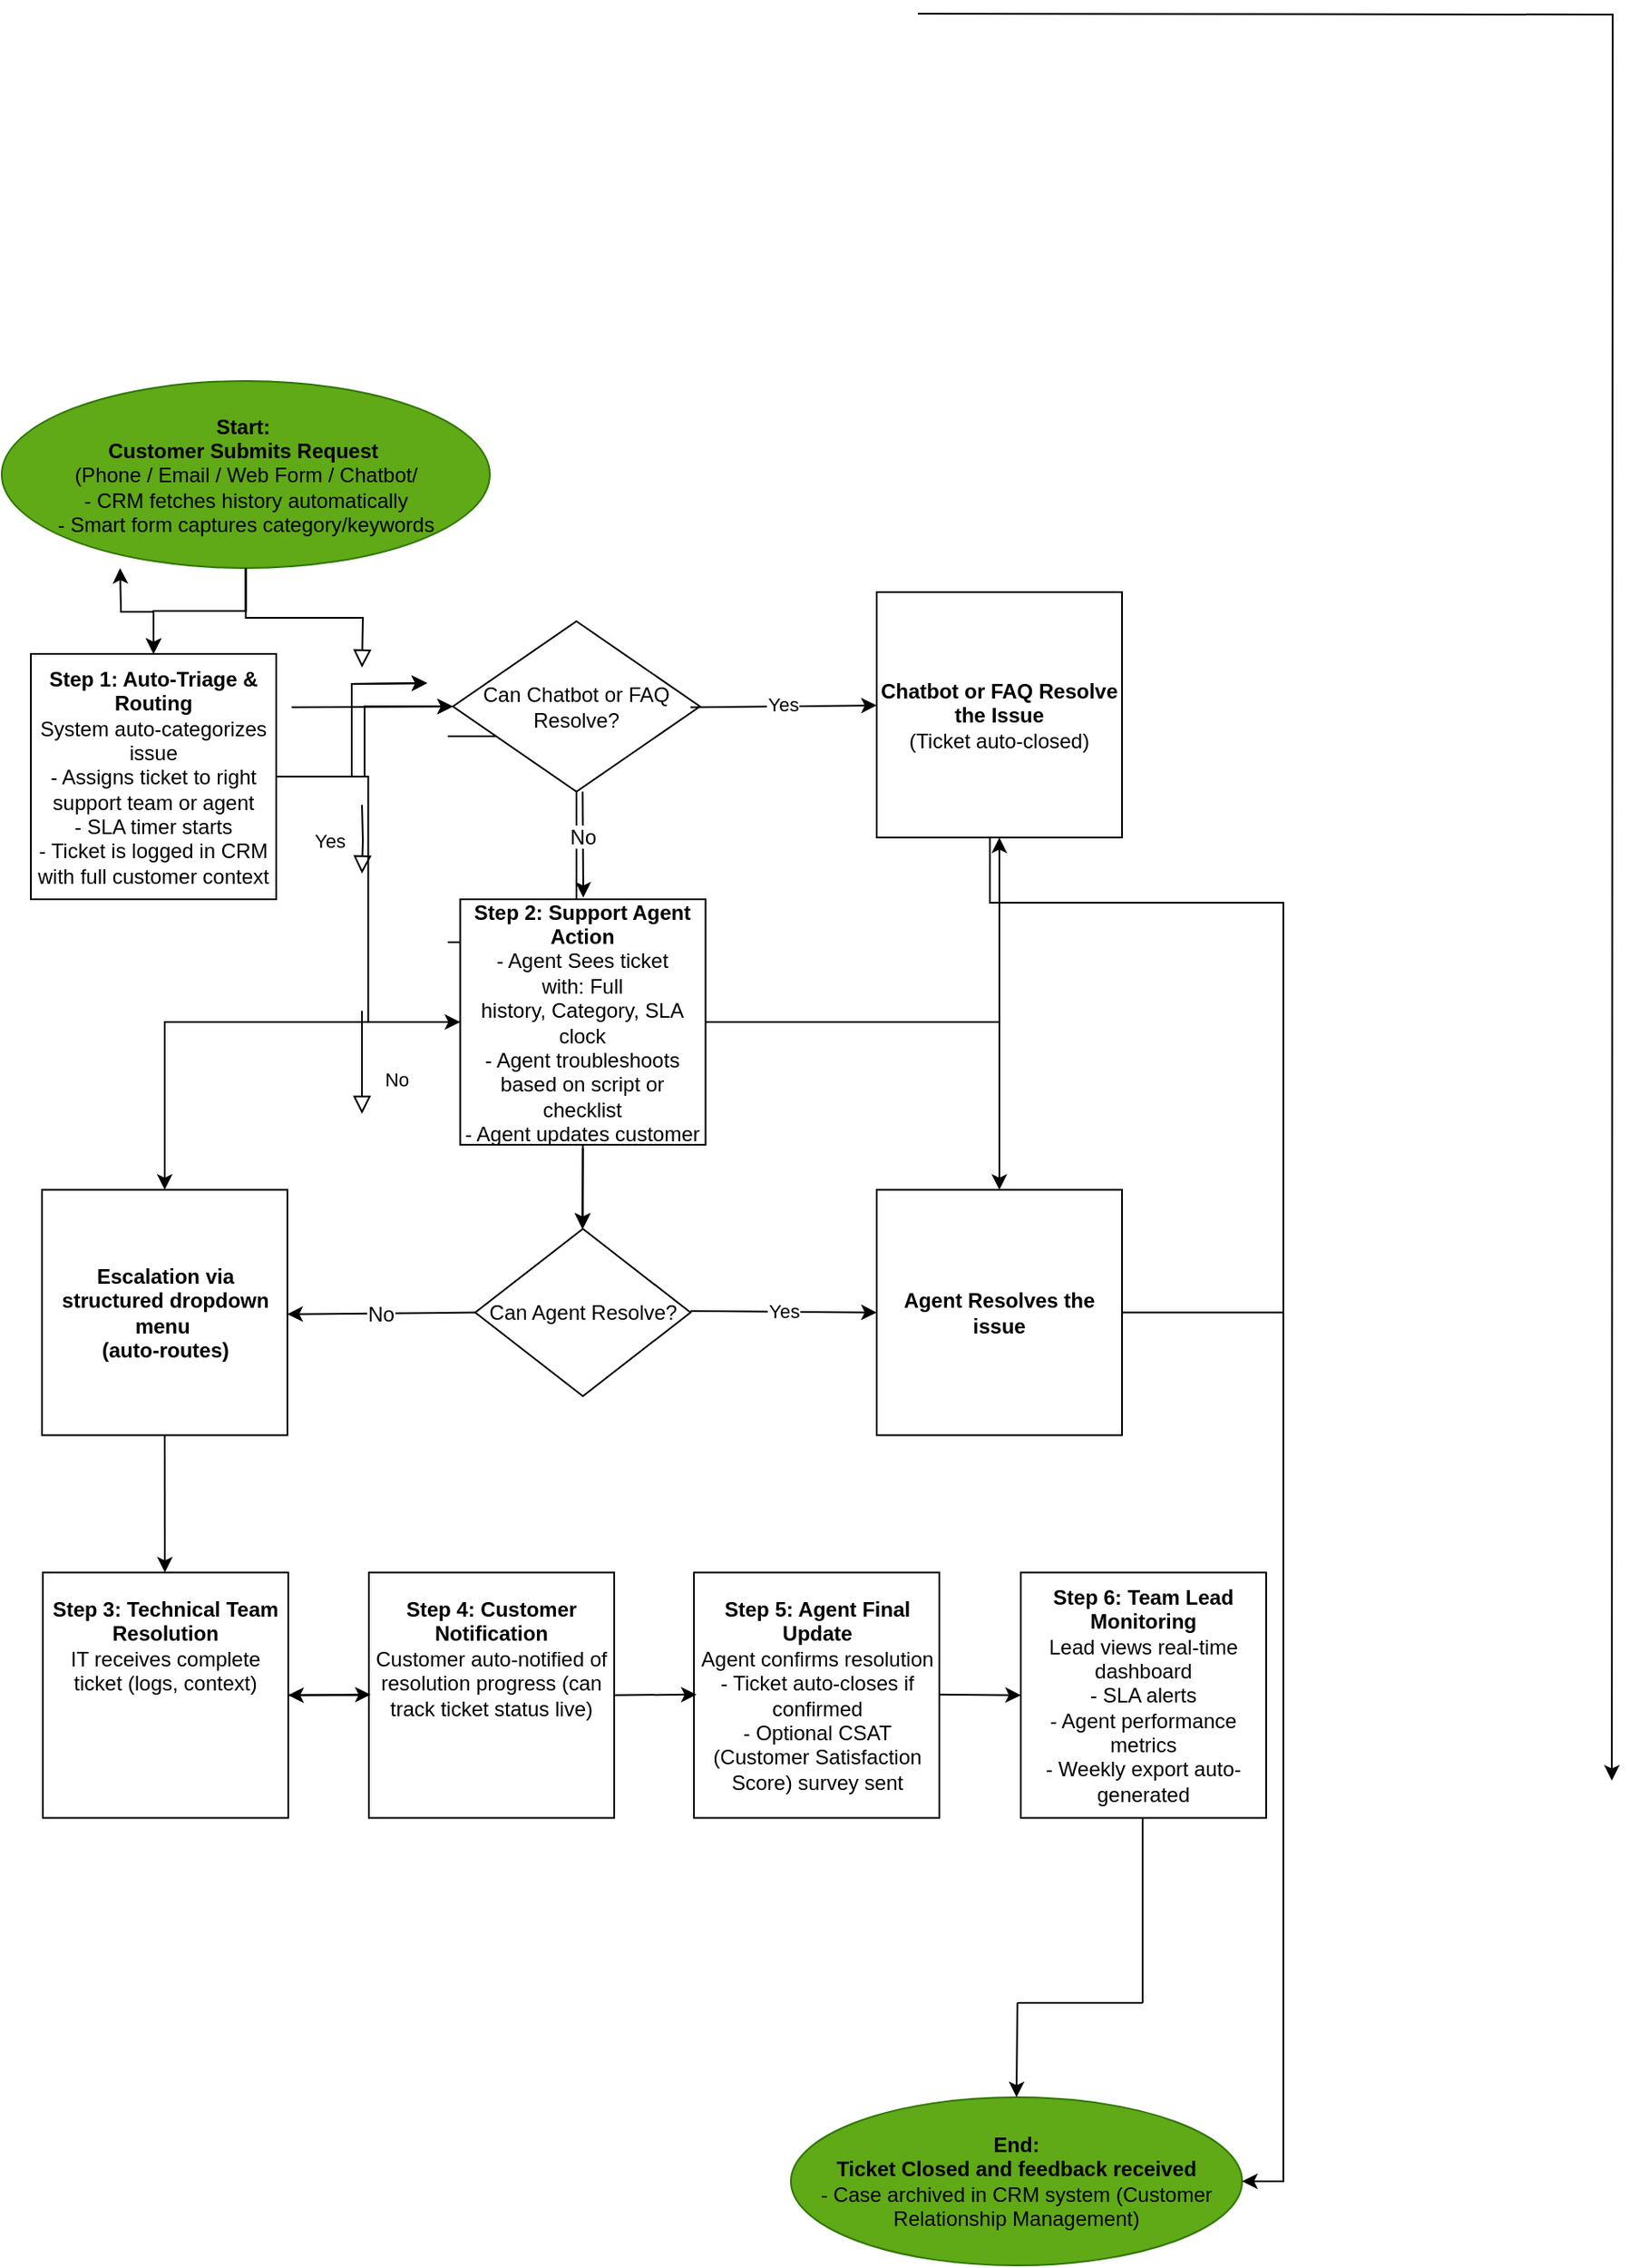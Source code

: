 <mxfile version="26.2.2">
  <diagram id="C5RBs43oDa-KdzZeNtuy" name="Page-1">
    <mxGraphModel dx="702" dy="1636" grid="0" gridSize="10" guides="1" tooltips="1" connect="1" arrows="1" fold="1" page="1" pageScale="1" pageWidth="827" pageHeight="1169" background="light-dark(#FFFFFF,#FFFFFF)" math="0" shadow="0">
      <root>
        <mxCell id="WIyWlLk6GJQsqaUBKTNV-0" />
        <mxCell id="WIyWlLk6GJQsqaUBKTNV-1" parent="WIyWlLk6GJQsqaUBKTNV-0" />
        <mxCell id="WIyWlLk6GJQsqaUBKTNV-2" value="" style="rounded=0;html=1;jettySize=auto;orthogonalLoop=1;fontSize=11;endArrow=block;endFill=0;endSize=8;strokeWidth=1;shadow=0;labelBackgroundColor=none;edgeStyle=orthogonalEdgeStyle;" parent="WIyWlLk6GJQsqaUBKTNV-1" source="WIyWlLk6GJQsqaUBKTNV-3" edge="1">
          <mxGeometry relative="1" as="geometry">
            <mxPoint x="220" y="170" as="targetPoint" />
          </mxGeometry>
        </mxCell>
        <mxCell id="7K-nZcVo6uftYdNp-nMB-1" value="" style="edgeStyle=orthogonalEdgeStyle;rounded=0;orthogonalLoop=1;jettySize=auto;html=1;" parent="WIyWlLk6GJQsqaUBKTNV-1" source="7K-nZcVo6uftYdNp-nMB-2" edge="1">
          <mxGeometry relative="1" as="geometry">
            <mxPoint x="79" y="112" as="targetPoint" />
          </mxGeometry>
        </mxCell>
        <mxCell id="WEMQxl2kdTXxtGkMckH2-0" value="" style="edgeStyle=orthogonalEdgeStyle;rounded=0;orthogonalLoop=1;jettySize=auto;html=1;" parent="WIyWlLk6GJQsqaUBKTNV-1" source="WIyWlLk6GJQsqaUBKTNV-3" target="7K-nZcVo6uftYdNp-nMB-2" edge="1">
          <mxGeometry relative="1" as="geometry" />
        </mxCell>
        <mxCell id="WEMQxl2kdTXxtGkMckH2-51" value="" style="edgeStyle=orthogonalEdgeStyle;rounded=0;orthogonalLoop=1;jettySize=auto;html=1;" parent="WIyWlLk6GJQsqaUBKTNV-1" edge="1">
          <mxGeometry relative="1" as="geometry">
            <mxPoint x="544" y="-211" as="sourcePoint" />
            <mxPoint x="948.5" y="818.5" as="targetPoint" />
          </mxGeometry>
        </mxCell>
        <mxCell id="WIyWlLk6GJQsqaUBKTNV-3" value="&lt;div&gt;&lt;font color=&quot;#000000&quot;&gt;&lt;b&gt;Start:&amp;nbsp;&lt;/b&gt;&lt;/font&gt;&lt;/div&gt;&lt;font style=&quot;color: rgb(0, 0, 0);&quot;&gt;&lt;b&gt;Customer Submits Request&amp;nbsp;&lt;/b&gt;&lt;/font&gt;&lt;div&gt;&lt;font style=&quot;color: rgb(0, 0, 0);&quot;&gt;(Phone / Email / Web Form / Chatbot/&lt;/font&gt;&lt;/div&gt;&lt;div&gt;&lt;font style=&quot;color: rgb(0, 0, 0);&quot;&gt;- CRM fetches history automatically&lt;/font&gt;&lt;/div&gt;&lt;div&gt;&lt;font style=&quot;color: rgb(0, 0, 0);&quot;&gt;- Smart form captures category/keywords&lt;/font&gt;&lt;/div&gt;" style="ellipse;whiteSpace=wrap;html=1;fontSize=12;glass=0;strokeWidth=1;shadow=0;fillColor=light-dark(#60A917,#CCFFCC);fontColor=#000000;strokeColor=light-dark(#2D7600,#000000);fillStyle=auto;" parent="WIyWlLk6GJQsqaUBKTNV-1" vertex="1">
          <mxGeometry x="10" y="3" width="284.5" height="109" as="geometry" />
        </mxCell>
        <mxCell id="WIyWlLk6GJQsqaUBKTNV-4" value="Yes" style="rounded=0;html=1;jettySize=auto;orthogonalLoop=1;fontSize=11;endArrow=block;endFill=0;endSize=8;strokeWidth=1;shadow=0;labelBackgroundColor=none;edgeStyle=orthogonalEdgeStyle;" parent="WIyWlLk6GJQsqaUBKTNV-1" edge="1">
          <mxGeometry y="20" relative="1" as="geometry">
            <mxPoint as="offset" />
            <mxPoint x="220" y="250" as="sourcePoint" />
            <mxPoint x="220" y="290" as="targetPoint" />
          </mxGeometry>
        </mxCell>
        <mxCell id="WIyWlLk6GJQsqaUBKTNV-5" value="No" style="edgeStyle=orthogonalEdgeStyle;rounded=0;html=1;jettySize=auto;orthogonalLoop=1;fontSize=11;endArrow=block;endFill=0;endSize=8;strokeWidth=1;shadow=0;labelBackgroundColor=none;" parent="WIyWlLk6GJQsqaUBKTNV-1" edge="1">
          <mxGeometry y="10" relative="1" as="geometry">
            <mxPoint as="offset" />
            <mxPoint x="270" y="210" as="sourcePoint" />
            <mxPoint x="320" y="210" as="targetPoint" />
          </mxGeometry>
        </mxCell>
        <mxCell id="WIyWlLk6GJQsqaUBKTNV-8" value="No" style="rounded=0;html=1;jettySize=auto;orthogonalLoop=1;fontSize=11;endArrow=block;endFill=0;endSize=8;strokeWidth=1;shadow=0;labelBackgroundColor=none;edgeStyle=orthogonalEdgeStyle;" parent="WIyWlLk6GJQsqaUBKTNV-1" edge="1">
          <mxGeometry x="0.333" y="20" relative="1" as="geometry">
            <mxPoint as="offset" />
            <mxPoint x="220" y="370" as="sourcePoint" />
            <mxPoint x="220" y="430" as="targetPoint" />
          </mxGeometry>
        </mxCell>
        <mxCell id="WIyWlLk6GJQsqaUBKTNV-9" value="Yes" style="edgeStyle=orthogonalEdgeStyle;rounded=0;html=1;jettySize=auto;orthogonalLoop=1;fontSize=11;endArrow=block;endFill=0;endSize=8;strokeWidth=1;shadow=0;labelBackgroundColor=none;" parent="WIyWlLk6GJQsqaUBKTNV-1" edge="1">
          <mxGeometry y="10" relative="1" as="geometry">
            <mxPoint as="offset" />
            <mxPoint x="270" y="330" as="sourcePoint" />
            <mxPoint x="320" y="330" as="targetPoint" />
          </mxGeometry>
        </mxCell>
        <mxCell id="7K-nZcVo6uftYdNp-nMB-3" value="" style="edgeStyle=orthogonalEdgeStyle;rounded=0;orthogonalLoop=1;jettySize=auto;html=1;strokeColor=#000000;" parent="WIyWlLk6GJQsqaUBKTNV-1" source="WIyWlLk6GJQsqaUBKTNV-3" target="7K-nZcVo6uftYdNp-nMB-2" edge="1">
          <mxGeometry relative="1" as="geometry">
            <mxPoint x="79" y="42" as="sourcePoint" />
            <mxPoint x="79" y="112" as="targetPoint" />
          </mxGeometry>
        </mxCell>
        <mxCell id="7K-nZcVo6uftYdNp-nMB-7" value="" style="edgeStyle=orthogonalEdgeStyle;rounded=0;orthogonalLoop=1;jettySize=auto;html=1;" parent="WIyWlLk6GJQsqaUBKTNV-1" source="7K-nZcVo6uftYdNp-nMB-2" edge="1">
          <mxGeometry relative="1" as="geometry">
            <mxPoint x="258" y="179" as="targetPoint" />
          </mxGeometry>
        </mxCell>
        <mxCell id="7K-nZcVo6uftYdNp-nMB-9" value="" style="edgeStyle=orthogonalEdgeStyle;rounded=0;orthogonalLoop=1;jettySize=auto;html=1;" parent="WIyWlLk6GJQsqaUBKTNV-1" source="7K-nZcVo6uftYdNp-nMB-2" edge="1">
          <mxGeometry relative="1" as="geometry">
            <mxPoint x="258" y="179" as="targetPoint" />
          </mxGeometry>
        </mxCell>
        <mxCell id="WEMQxl2kdTXxtGkMckH2-5" value="" style="edgeStyle=orthogonalEdgeStyle;rounded=0;orthogonalLoop=1;jettySize=auto;html=1;" parent="WIyWlLk6GJQsqaUBKTNV-1" source="7K-nZcVo6uftYdNp-nMB-2" target="WEMQxl2kdTXxtGkMckH2-4" edge="1">
          <mxGeometry relative="1" as="geometry" />
        </mxCell>
        <mxCell id="WEMQxl2kdTXxtGkMckH2-8" value="" style="edgeStyle=orthogonalEdgeStyle;rounded=0;orthogonalLoop=1;jettySize=auto;html=1;" parent="WIyWlLk6GJQsqaUBKTNV-1" source="7K-nZcVo6uftYdNp-nMB-2" target="WEMQxl2kdTXxtGkMckH2-7" edge="1">
          <mxGeometry relative="1" as="geometry" />
        </mxCell>
        <mxCell id="7K-nZcVo6uftYdNp-nMB-2" value="&lt;div&gt;&lt;font style=&quot;color: rgb(0, 0, 0);&quot;&gt;&lt;b&gt;Step 1: Auto-Triage &amp;amp; Routing&lt;/b&gt;&lt;/font&gt;&lt;/div&gt;&lt;font style=&quot;color: rgb(0, 0, 0);&quot;&gt;System auto-categorizes issue&lt;/font&gt;&lt;div&gt;&lt;font color=&quot;#000000&quot;&gt;- Assigns ticket to right support team or agent&lt;/font&gt;&lt;/div&gt;&lt;div&gt;&lt;font color=&quot;#000000&quot;&gt;- SLA timer starts&lt;/font&gt;&lt;/div&gt;&lt;div&gt;&lt;font color=&quot;#000000&quot;&gt;- Ticket is logged in CRM with full customer context&lt;/font&gt;&lt;/div&gt;" style="whiteSpace=wrap;html=1;aspect=fixed;fillColor=light-dark(#FFFFFF,#FFFFFF);fontColor=#ffffff;strokeColor=light-dark(#000000,#000000);" parent="WIyWlLk6GJQsqaUBKTNV-1" vertex="1">
          <mxGeometry x="27" y="162" width="143" height="143" as="geometry" />
        </mxCell>
        <mxCell id="WEMQxl2kdTXxtGkMckH2-23" value="" style="edgeStyle=orthogonalEdgeStyle;rounded=0;orthogonalLoop=1;jettySize=auto;html=1;" parent="WIyWlLk6GJQsqaUBKTNV-1" source="WEMQxl2kdTXxtGkMckH2-4" target="WEMQxl2kdTXxtGkMckH2-22" edge="1">
          <mxGeometry relative="1" as="geometry" />
        </mxCell>
        <mxCell id="WEMQxl2kdTXxtGkMckH2-4" value="&lt;font style=&quot;color: rgb(0, 0, 0);&quot;&gt;Can Chatbot or FAQ Resolve?&lt;/font&gt;" style="rhombus;whiteSpace=wrap;html=1;fillColor=light-dark(#FFFFFF,#FFFFFF);strokeColor=light-dark(#000000,#000000);fontColor=#ffffff;" parent="WIyWlLk6GJQsqaUBKTNV-1" vertex="1">
          <mxGeometry x="273" y="143" width="144" height="99.25" as="geometry" />
        </mxCell>
        <mxCell id="WEMQxl2kdTXxtGkMckH2-19" value="" style="edgeStyle=orthogonalEdgeStyle;rounded=0;orthogonalLoop=1;jettySize=auto;html=1;" parent="WIyWlLk6GJQsqaUBKTNV-1" source="WEMQxl2kdTXxtGkMckH2-7" target="WEMQxl2kdTXxtGkMckH2-18" edge="1">
          <mxGeometry relative="1" as="geometry" />
        </mxCell>
        <mxCell id="WEMQxl2kdTXxtGkMckH2-26" value="" style="edgeStyle=orthogonalEdgeStyle;rounded=0;orthogonalLoop=1;jettySize=auto;html=1;" parent="WIyWlLk6GJQsqaUBKTNV-1" source="WEMQxl2kdTXxtGkMckH2-7" target="WEMQxl2kdTXxtGkMckH2-25" edge="1">
          <mxGeometry relative="1" as="geometry" />
        </mxCell>
        <mxCell id="WEMQxl2kdTXxtGkMckH2-30" value="" style="edgeStyle=orthogonalEdgeStyle;rounded=0;orthogonalLoop=1;jettySize=auto;html=1;" parent="WIyWlLk6GJQsqaUBKTNV-1" source="WEMQxl2kdTXxtGkMckH2-7" target="WEMQxl2kdTXxtGkMckH2-29" edge="1">
          <mxGeometry relative="1" as="geometry" />
        </mxCell>
        <mxCell id="WEMQxl2kdTXxtGkMckH2-7" value="&lt;div&gt;&lt;font style=&quot;color: rgb(0, 0, 0);&quot;&gt;&lt;b&gt;Step 2: Support Agent Action&lt;/b&gt;&lt;/font&gt;&lt;/div&gt;&lt;font style=&quot;color: rgb(0, 0, 0);&quot;&gt;- Agent Sees ticket with:&amp;nbsp;&lt;/font&gt;&lt;span style=&quot;color: rgb(0, 0, 0); background-color: transparent;&quot;&gt;Full history,&amp;nbsp;&lt;/span&gt;&lt;span style=&quot;color: rgb(0, 0, 0); background-color: transparent;&quot;&gt;Category,&amp;nbsp;&lt;/span&gt;&lt;span style=&quot;color: rgb(0, 0, 0); background-color: transparent;&quot;&gt;SLA clock&lt;/span&gt;&lt;div&gt;&lt;span style=&quot;color: rgb(0, 0, 0); background-color: transparent;&quot;&gt;- Agent troubleshoots based on script or checklist&lt;/span&gt;&lt;/div&gt;&lt;div&gt;&lt;font color=&quot;#000000&quot;&gt;- Agent updates customer&lt;/font&gt;&lt;/div&gt;" style="whiteSpace=wrap;html=1;aspect=fixed;fillColor=light-dark(#FFFFFF,#FFFFFF);fontColor=#ffffff;strokeColor=light-dark(#000000,#000000);" parent="WIyWlLk6GJQsqaUBKTNV-1" vertex="1">
          <mxGeometry x="277.25" y="305" width="143" height="143" as="geometry" />
        </mxCell>
        <mxCell id="WEMQxl2kdTXxtGkMckH2-12" value="" style="endArrow=classic;html=1;rounded=0;strokeColor=#000000;" parent="WIyWlLk6GJQsqaUBKTNV-1" edge="1">
          <mxGeometry width="50" height="50" relative="1" as="geometry">
            <mxPoint x="348.62" y="242.25" as="sourcePoint" />
            <mxPoint x="349" y="304" as="targetPoint" />
          </mxGeometry>
        </mxCell>
        <mxCell id="WEMQxl2kdTXxtGkMckH2-15" value="No" style="edgeLabel;align=center;verticalAlign=middle;resizable=0;points=[];labelBorderColor=none;labelBackgroundColor=#FFFFFF;fontColor=#000000;fontSize=12;" parent="WEMQxl2kdTXxtGkMckH2-12" vertex="1" connectable="0">
          <mxGeometry x="-0.105" y="-3" relative="1" as="geometry">
            <mxPoint x="3" y="-2" as="offset" />
          </mxGeometry>
        </mxCell>
        <mxCell id="WEMQxl2kdTXxtGkMckH2-16" value="" style="endArrow=classic;html=1;rounded=0;entryX=0;entryY=0.5;entryDx=0;entryDy=0;strokeColor=#000000;" parent="WIyWlLk6GJQsqaUBKTNV-1" target="WEMQxl2kdTXxtGkMckH2-4" edge="1">
          <mxGeometry width="50" height="50" relative="1" as="geometry">
            <mxPoint x="179" y="193.18" as="sourcePoint" />
            <mxPoint x="265" y="193.18" as="targetPoint" />
          </mxGeometry>
        </mxCell>
        <mxCell id="WEMQxl2kdTXxtGkMckH2-18" value="&lt;font color=&quot;#000000&quot;&gt;&lt;b&gt;Chatbot or FAQ Resolve the Issue&lt;/b&gt;&lt;/font&gt;&lt;br&gt;&lt;div&gt;&lt;font style=&quot;color: rgb(0, 0, 0);&quot;&gt;(Ticket auto-closed)&lt;/font&gt;&lt;/div&gt;" style="whiteSpace=wrap;html=1;aspect=fixed;fillColor=light-dark(#FFFFFF,#FFFFFF);fontColor=#ffffff;strokeColor=light-dark(#000000,#000000);" parent="WIyWlLk6GJQsqaUBKTNV-1" vertex="1">
          <mxGeometry x="520" y="126" width="143" height="143" as="geometry" />
        </mxCell>
        <mxCell id="WEMQxl2kdTXxtGkMckH2-20" value="" style="endArrow=classic;html=1;rounded=0;strokeColor=#000000;" parent="WIyWlLk6GJQsqaUBKTNV-1" edge="1">
          <mxGeometry width="50" height="50" relative="1" as="geometry">
            <mxPoint x="411.5" y="193.14" as="sourcePoint" />
            <mxPoint x="520" y="192" as="targetPoint" />
          </mxGeometry>
        </mxCell>
        <mxCell id="WEMQxl2kdTXxtGkMckH2-21" value="Yes" style="edgeLabel;align=center;verticalAlign=middle;resizable=0;points=[];fontColor=#000000;labelBackgroundColor=#FFFFFF;" parent="WEMQxl2kdTXxtGkMckH2-20" vertex="1" connectable="0">
          <mxGeometry x="-0.295" y="1" relative="1" as="geometry">
            <mxPoint x="16" y="-1" as="offset" />
          </mxGeometry>
        </mxCell>
        <mxCell id="WEMQxl2kdTXxtGkMckH2-22" value="&lt;font color=&quot;#000000&quot;&gt;Can Agent Resolve?&lt;/font&gt;" style="rhombus;whiteSpace=wrap;html=1;fillColor=light-dark(#FFFFFF,#FFFFFF);strokeColor=light-dark(#000000,#000000);fontColor=#ffffff;" parent="WIyWlLk6GJQsqaUBKTNV-1" vertex="1">
          <mxGeometry x="286" y="497" width="125.5" height="97.5" as="geometry" />
        </mxCell>
        <mxCell id="WEMQxl2kdTXxtGkMckH2-24" value="" style="endArrow=classic;html=1;rounded=0;strokeColor=#000000;" parent="WIyWlLk6GJQsqaUBKTNV-1" edge="1">
          <mxGeometry width="50" height="50" relative="1" as="geometry">
            <mxPoint x="348.76" y="450" as="sourcePoint" />
            <mxPoint x="348.38" y="497" as="targetPoint" />
          </mxGeometry>
        </mxCell>
        <mxCell id="WEMQxl2kdTXxtGkMckH2-25" value="&lt;font style=&quot;color: rgb(0, 0, 0);&quot;&gt;&lt;b&gt;Escalation via structured dropdown menu&amp;nbsp;&lt;/b&gt;&lt;/font&gt;&lt;div&gt;&lt;font color=&quot;#000000&quot;&gt;&lt;b&gt;(auto-routes)&lt;/b&gt;&lt;/font&gt;&lt;/div&gt;" style="whiteSpace=wrap;html=1;aspect=fixed;fillColor=light-dark(#FFFFFF,#FFFFFF);fontColor=#ffffff;strokeColor=light-dark(#000000,#000000);" parent="WIyWlLk6GJQsqaUBKTNV-1" vertex="1">
          <mxGeometry x="33.5" y="474.25" width="143" height="143" as="geometry" />
        </mxCell>
        <mxCell id="WEMQxl2kdTXxtGkMckH2-27" value="" style="endArrow=classic;html=1;rounded=0;strokeColor=#000000;exitX=0;exitY=0.5;exitDx=0;exitDy=0;" parent="WIyWlLk6GJQsqaUBKTNV-1" source="WEMQxl2kdTXxtGkMckH2-22" edge="1">
          <mxGeometry width="50" height="50" relative="1" as="geometry">
            <mxPoint x="272.5" y="544.75" as="sourcePoint" />
            <mxPoint x="176.5" y="546.75" as="targetPoint" />
          </mxGeometry>
        </mxCell>
        <mxCell id="WEMQxl2kdTXxtGkMckH2-28" value="No" style="edgeLabel;align=center;verticalAlign=middle;resizable=0;points=[];labelBorderColor=none;labelBackgroundColor=#FFFFFF;fontColor=#000000;fontSize=12;" parent="WIyWlLk6GJQsqaUBKTNV-1" vertex="1" connectable="0">
          <mxGeometry x="230.999" y="545.745" as="geometry" />
        </mxCell>
        <mxCell id="WEMQxl2kdTXxtGkMckH2-29" value="&lt;font color=&quot;#000000&quot;&gt;&lt;b&gt;Agent Resolves the issue&lt;/b&gt;&lt;/font&gt;" style="whiteSpace=wrap;html=1;aspect=fixed;fillColor=light-dark(#FFFFFF,#FFFFFF);fontColor=#ffffff;strokeColor=light-dark(#000000,#000000);" parent="WIyWlLk6GJQsqaUBKTNV-1" vertex="1">
          <mxGeometry x="520" y="474.25" width="143" height="143" as="geometry" />
        </mxCell>
        <mxCell id="WEMQxl2kdTXxtGkMckH2-31" value="" style="endArrow=classic;html=1;rounded=0;strokeColor=#000000;entryX=0;entryY=0.5;entryDx=0;entryDy=0;" parent="WIyWlLk6GJQsqaUBKTNV-1" target="WEMQxl2kdTXxtGkMckH2-29" edge="1">
          <mxGeometry width="50" height="50" relative="1" as="geometry">
            <mxPoint x="411.5" y="544.88" as="sourcePoint" />
            <mxPoint x="501.5" y="545.13" as="targetPoint" />
          </mxGeometry>
        </mxCell>
        <mxCell id="WEMQxl2kdTXxtGkMckH2-33" value="Yes" style="edgeLabel;align=center;verticalAlign=middle;resizable=0;points=[];fontColor=#000000;labelBackgroundColor=#FFFFFF;" parent="WIyWlLk6GJQsqaUBKTNV-1" vertex="1" connectable="0">
          <mxGeometry x="465.998" y="543.998" as="geometry" />
        </mxCell>
        <mxCell id="WEMQxl2kdTXxtGkMckH2-38" value="" style="edgeStyle=orthogonalEdgeStyle;rounded=0;orthogonalLoop=1;jettySize=auto;html=1;" parent="WIyWlLk6GJQsqaUBKTNV-1" source="WEMQxl2kdTXxtGkMckH2-34" target="WEMQxl2kdTXxtGkMckH2-37" edge="1">
          <mxGeometry relative="1" as="geometry" />
        </mxCell>
        <mxCell id="WEMQxl2kdTXxtGkMckH2-34" value="&lt;div&gt;&lt;font style=&quot;color: rgb(0, 0, 0);&quot;&gt;&lt;b&gt;Step 4: Customer Notification&lt;/b&gt;&lt;/font&gt;&lt;/div&gt;&lt;div&gt;&lt;font style=&quot;color: rgb(0, 0, 0);&quot;&gt;Customer auto-notified of resolution progress (can track ticket status live)&lt;/font&gt;&lt;/div&gt;&lt;div&gt;&lt;font style=&quot;color: rgb(0, 0, 0);&quot;&gt;&lt;br&gt;&lt;/font&gt;&lt;/div&gt;&lt;div&gt;&lt;font style=&quot;color: rgb(0, 0, 0);&quot;&gt;&lt;br&gt;&lt;/font&gt;&lt;/div&gt;&lt;div&gt;&lt;font style=&quot;color: rgb(0, 0, 0);&quot;&gt;&lt;br&gt;&lt;/font&gt;&lt;/div&gt;" style="whiteSpace=wrap;html=1;aspect=fixed;fillColor=light-dark(#FFFFFF,#FFFFFF);fontColor=#ffffff;strokeColor=light-dark(#000000,#000000);" parent="WIyWlLk6GJQsqaUBKTNV-1" vertex="1">
          <mxGeometry x="224" y="697.25" width="143" height="143" as="geometry" />
        </mxCell>
        <mxCell id="WEMQxl2kdTXxtGkMckH2-37" value="&lt;font style=&quot;color: rgb(0, 0, 0);&quot;&gt;&lt;b&gt;Step 3: Technical Team Resolution&lt;/b&gt;&lt;/font&gt;&lt;div&gt;&lt;font style=&quot;color: rgb(0, 0, 0);&quot;&gt;IT receives complete ticket (logs, context)&lt;/font&gt;&lt;/div&gt;&lt;div&gt;&lt;div&gt;- Works on resolution&lt;/div&gt;&lt;/div&gt;&lt;div&gt;- Collaborates with agent via internal notes&lt;/div&gt;&lt;div&gt;- Posts update in system&lt;/div&gt;" style="whiteSpace=wrap;html=1;aspect=fixed;fillColor=light-dark(#FFFFFF,#FFFFFF);fontColor=#ffffff;strokeColor=light-dark(#000000,#000000);" parent="WIyWlLk6GJQsqaUBKTNV-1" vertex="1">
          <mxGeometry x="34" y="697.25" width="143" height="143" as="geometry" />
        </mxCell>
        <mxCell id="WEMQxl2kdTXxtGkMckH2-40" value="&lt;div&gt;&lt;font style=&quot;color: rgb(0, 0, 0);&quot;&gt;&lt;b&gt;Step 6: Team Lead Monitoring&lt;/b&gt;&lt;/font&gt;&lt;/div&gt;&lt;font style=&quot;color: rgb(0, 0, 0);&quot;&gt;Lead views real-time dashboard&lt;/font&gt;&lt;div&gt;&lt;font style=&quot;color: rgb(0, 0, 0);&quot;&gt;- SLA alerts&lt;/font&gt;&lt;/div&gt;&lt;div&gt;&lt;font color=&quot;#000000&quot;&gt;- Agent performance metrics&lt;/font&gt;&lt;/div&gt;&lt;div&gt;&lt;font color=&quot;#000000&quot;&gt;- Weekly export auto-generated&lt;/font&gt;&lt;/div&gt;" style="whiteSpace=wrap;html=1;aspect=fixed;fillColor=light-dark(#FFFFFF,#FFFFFF);fontColor=#ffffff;strokeColor=light-dark(#000000,#000000);" parent="WIyWlLk6GJQsqaUBKTNV-1" vertex="1">
          <mxGeometry x="604" y="697.25" width="143" height="143" as="geometry" />
        </mxCell>
        <mxCell id="WEMQxl2kdTXxtGkMckH2-44" value="&lt;div&gt;&lt;font style=&quot;color: rgb(0, 0, 0);&quot;&gt;&lt;b&gt;Step 5: Agent Final Update&lt;/b&gt;&lt;/font&gt;&lt;/div&gt;&lt;font color=&quot;#000000&quot;&gt;Agent confirms resolution&lt;/font&gt;&lt;div&gt;&lt;font color=&quot;#000000&quot;&gt;- Ticket auto-closes if confirmed&lt;/font&gt;&lt;/div&gt;&lt;div&gt;&lt;font color=&quot;#000000&quot;&gt;- Optional CSAT (Customer Satisfaction Score) survey sent&lt;/font&gt;&lt;/div&gt;" style="whiteSpace=wrap;html=1;aspect=fixed;fillColor=light-dark(#FFFFFF,#FFFFFF);fontColor=#ffffff;strokeColor=light-dark(#000000,#000000);" parent="WIyWlLk6GJQsqaUBKTNV-1" vertex="1">
          <mxGeometry x="413.5" y="697.25" width="143" height="143" as="geometry" />
        </mxCell>
        <mxCell id="WEMQxl2kdTXxtGkMckH2-50" value="&lt;font color=&quot;#000000&quot;&gt;&lt;b&gt;End:&lt;/b&gt;&lt;/font&gt;&lt;div&gt;&lt;font color=&quot;#000000&quot;&gt;&lt;b&gt;Ticket Closed and feedback received&lt;/b&gt;&lt;/font&gt;&lt;/div&gt;&lt;div&gt;&lt;font color=&quot;#000000&quot;&gt;- Case archived in CRM system (Customer Relationship Management)&lt;/font&gt;&lt;/div&gt;" style="ellipse;whiteSpace=wrap;html=1;fontSize=12;glass=0;strokeWidth=1;shadow=0;fillColor=light-dark(#60A917,#CCFFCC);fontColor=#000000;strokeColor=light-dark(#2D7600,#000000);fillStyle=auto;" parent="WIyWlLk6GJQsqaUBKTNV-1" vertex="1">
          <mxGeometry x="470" y="1003" width="263" height="98" as="geometry" />
        </mxCell>
        <mxCell id="WEMQxl2kdTXxtGkMckH2-56" value="" style="edgeStyle=orthogonalEdgeStyle;rounded=0;orthogonalLoop=1;jettySize=auto;html=1;strokeColor=#000000;" parent="WIyWlLk6GJQsqaUBKTNV-1" target="WEMQxl2kdTXxtGkMckH2-50" edge="1">
          <mxGeometry relative="1" as="geometry">
            <mxPoint x="586.01" y="269" as="sourcePoint" />
            <mxPoint x="755.39" y="1090.976" as="targetPoint" />
            <Array as="points">
              <mxPoint x="586" y="307" />
              <mxPoint x="757" y="307" />
            </Array>
          </mxGeometry>
        </mxCell>
        <mxCell id="tPWdqrCKayYZf7tsluK3-1" value="" style="endArrow=none;html=1;rounded=0;strokeColor=#000000;" edge="1" parent="WIyWlLk6GJQsqaUBKTNV-1">
          <mxGeometry width="50" height="50" relative="1" as="geometry">
            <mxPoint x="663" y="545.75" as="sourcePoint" />
            <mxPoint x="757" y="545.75" as="targetPoint" />
          </mxGeometry>
        </mxCell>
        <mxCell id="tPWdqrCKayYZf7tsluK3-4" value="" style="endArrow=classic;html=1;rounded=0;strokeColor=#000000;exitX=0.5;exitY=1;exitDx=0;exitDy=0;" edge="1" parent="WIyWlLk6GJQsqaUBKTNV-1" source="WEMQxl2kdTXxtGkMckH2-25">
          <mxGeometry width="50" height="50" relative="1" as="geometry">
            <mxPoint x="105" y="670" as="sourcePoint" />
            <mxPoint x="105.12" y="697.25" as="targetPoint" />
          </mxGeometry>
        </mxCell>
        <mxCell id="tPWdqrCKayYZf7tsluK3-5" value="" style="endArrow=classic;html=1;rounded=0;strokeColor=#000000;" edge="1" parent="WIyWlLk6GJQsqaUBKTNV-1">
          <mxGeometry width="50" height="50" relative="1" as="geometry">
            <mxPoint x="176.5" y="768.74" as="sourcePoint" />
            <mxPoint x="225" y="768.37" as="targetPoint" />
          </mxGeometry>
        </mxCell>
        <mxCell id="tPWdqrCKayYZf7tsluK3-6" value="" style="endArrow=classic;html=1;rounded=0;strokeColor=#000000;" edge="1" parent="WIyWlLk6GJQsqaUBKTNV-1">
          <mxGeometry width="50" height="50" relative="1" as="geometry">
            <mxPoint x="367" y="768.74" as="sourcePoint" />
            <mxPoint x="415" y="768.37" as="targetPoint" />
          </mxGeometry>
        </mxCell>
        <mxCell id="tPWdqrCKayYZf7tsluK3-7" value="" style="endArrow=classic;html=1;rounded=0;strokeColor=#000000;entryX=0;entryY=0.5;entryDx=0;entryDy=0;" edge="1" parent="WIyWlLk6GJQsqaUBKTNV-1" target="WEMQxl2kdTXxtGkMckH2-40">
          <mxGeometry width="50" height="50" relative="1" as="geometry">
            <mxPoint x="556.5" y="768.37" as="sourcePoint" />
            <mxPoint x="596.5" y="768.37" as="targetPoint" />
          </mxGeometry>
        </mxCell>
        <mxCell id="tPWdqrCKayYZf7tsluK3-10" value="" style="endArrow=classic;html=1;rounded=0;strokeColor=#000000;entryX=0.5;entryY=0;entryDx=0;entryDy=0;" edge="1" parent="WIyWlLk6GJQsqaUBKTNV-1" target="WEMQxl2kdTXxtGkMckH2-50">
          <mxGeometry width="50" height="50" relative="1" as="geometry">
            <mxPoint x="602" y="948" as="sourcePoint" />
            <mxPoint x="659" y="903" as="targetPoint" />
          </mxGeometry>
        </mxCell>
        <mxCell id="tPWdqrCKayYZf7tsluK3-11" value="" style="endArrow=none;html=1;rounded=0;strokeColor=#000000;" edge="1" parent="WIyWlLk6GJQsqaUBKTNV-1">
          <mxGeometry width="50" height="50" relative="1" as="geometry">
            <mxPoint x="675" y="948" as="sourcePoint" />
            <mxPoint x="675" y="840.25" as="targetPoint" />
          </mxGeometry>
        </mxCell>
        <mxCell id="tPWdqrCKayYZf7tsluK3-12" value="" style="endArrow=none;html=1;rounded=0;strokeColor=#000000;" edge="1" parent="WIyWlLk6GJQsqaUBKTNV-1">
          <mxGeometry width="50" height="50" relative="1" as="geometry">
            <mxPoint x="602" y="948" as="sourcePoint" />
            <mxPoint x="675" y="948" as="targetPoint" />
          </mxGeometry>
        </mxCell>
      </root>
    </mxGraphModel>
  </diagram>
</mxfile>
